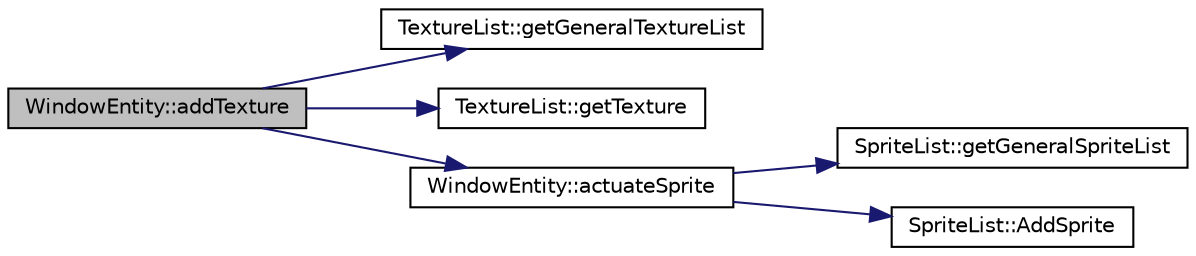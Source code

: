 digraph "WindowEntity::addTexture"
{
  edge [fontname="Helvetica",fontsize="10",labelfontname="Helvetica",labelfontsize="10"];
  node [fontname="Helvetica",fontsize="10",shape=record];
  rankdir="LR";
  Node1 [label="WindowEntity::addTexture",height=0.2,width=0.4,color="black", fillcolor="grey75", style="filled" fontcolor="black"];
  Node1 -> Node2 [color="midnightblue",fontsize="10",style="solid",fontname="Helvetica"];
  Node2 [label="TextureList::getGeneralTextureList",height=0.2,width=0.4,color="black", fillcolor="white", style="filled",URL="$class_texture_list.html#ab97506e3c31990bf341103d1d4589829"];
  Node1 -> Node3 [color="midnightblue",fontsize="10",style="solid",fontname="Helvetica"];
  Node3 [label="TextureList::getTexture",height=0.2,width=0.4,color="black", fillcolor="white", style="filled",URL="$class_texture_list.html#a27e768ab0f66150d4b45b5d4d0f08e4b"];
  Node1 -> Node4 [color="midnightblue",fontsize="10",style="solid",fontname="Helvetica"];
  Node4 [label="WindowEntity::actuateSprite",height=0.2,width=0.4,color="black", fillcolor="white", style="filled",URL="$class_window_entity.html#a5fc97093d697211a8685fad3115d5e30"];
  Node4 -> Node5 [color="midnightblue",fontsize="10",style="solid",fontname="Helvetica"];
  Node5 [label="SpriteList::getGeneralSpriteList",height=0.2,width=0.4,color="black", fillcolor="white", style="filled",URL="$class_sprite_list.html#a31aad8d098174638df4d85fae19d9176"];
  Node4 -> Node6 [color="midnightblue",fontsize="10",style="solid",fontname="Helvetica"];
  Node6 [label="SpriteList::AddSprite",height=0.2,width=0.4,color="black", fillcolor="white", style="filled",URL="$class_sprite_list.html#a1f9cb9cef32d7b73e83539a8fc84c05d"];
}
